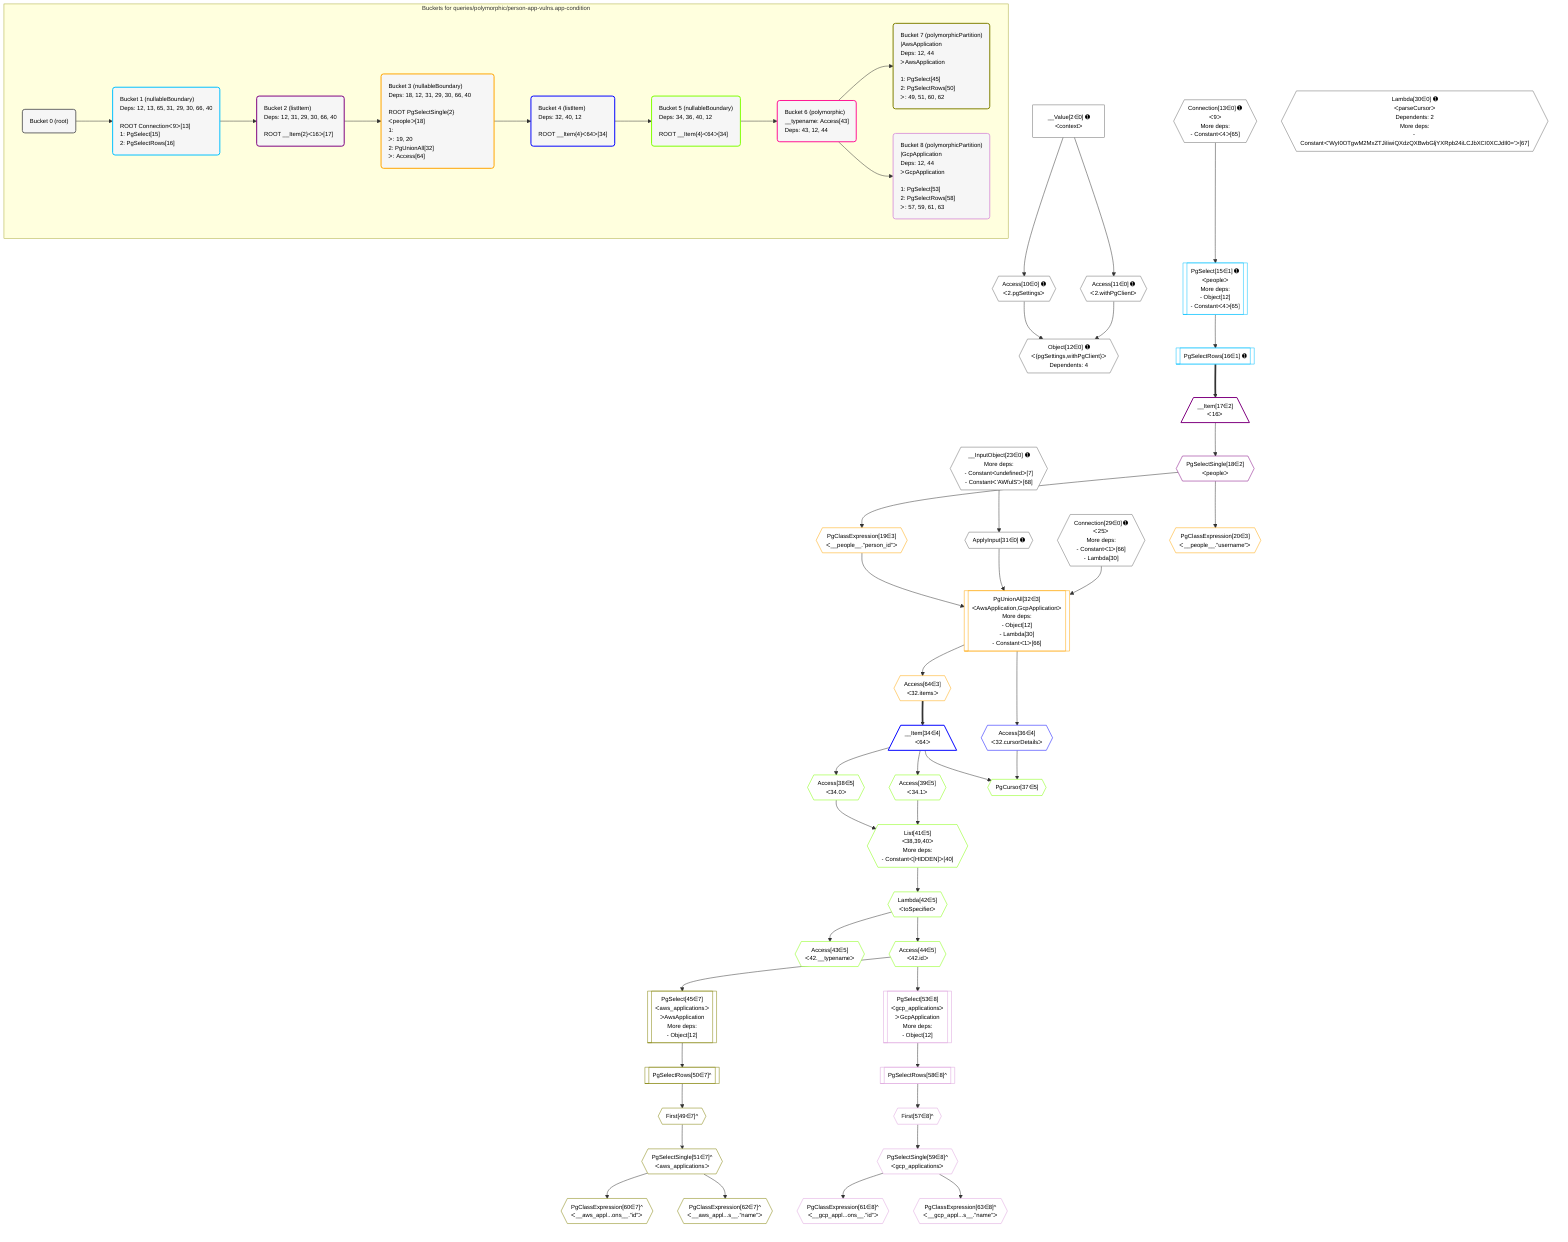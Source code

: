 %%{init: {'themeVariables': { 'fontSize': '12px'}}}%%
graph TD
    classDef path fill:#eee,stroke:#000,color:#000
    classDef plan fill:#fff,stroke-width:1px,color:#000
    classDef itemplan fill:#fff,stroke-width:2px,color:#000
    classDef unbatchedplan fill:#dff,stroke-width:1px,color:#000
    classDef sideeffectplan fill:#fcc,stroke-width:2px,color:#000
    classDef bucket fill:#f6f6f6,color:#000,stroke-width:2px,text-align:left

    subgraph "Buckets for queries/polymorphic/person-app-vulns.app-condition"
    Bucket0("Bucket 0 (root)"):::bucket
    Bucket1("Bucket 1 (nullableBoundary)<br />Deps: 12, 13, 65, 31, 29, 30, 66, 40<br /><br />ROOT Connectionᐸ9ᐳ[13]<br />1: PgSelect[15]<br />2: PgSelectRows[16]"):::bucket
    Bucket2("Bucket 2 (listItem)<br />Deps: 12, 31, 29, 30, 66, 40<br /><br />ROOT __Item{2}ᐸ16ᐳ[17]"):::bucket
    Bucket3("Bucket 3 (nullableBoundary)<br />Deps: 18, 12, 31, 29, 30, 66, 40<br /><br />ROOT PgSelectSingle{2}ᐸpeopleᐳ[18]<br />1: <br />ᐳ: 19, 20<br />2: PgUnionAll[32]<br />ᐳ: Access[64]"):::bucket
    Bucket4("Bucket 4 (listItem)<br />Deps: 32, 40, 12<br /><br />ROOT __Item{4}ᐸ64ᐳ[34]"):::bucket
    Bucket5("Bucket 5 (nullableBoundary)<br />Deps: 34, 36, 40, 12<br /><br />ROOT __Item{4}ᐸ64ᐳ[34]"):::bucket
    Bucket6("Bucket 6 (polymorphic)<br />__typename: Access[43]<br />Deps: 43, 12, 44"):::bucket
    Bucket7("Bucket 7 (polymorphicPartition)<br />|AwsApplication<br />Deps: 12, 44<br />ᐳAwsApplication<br /><br />1: PgSelect[45]<br />2: PgSelectRows[50]<br />ᐳ: 49, 51, 60, 62"):::bucket
    Bucket8("Bucket 8 (polymorphicPartition)<br />|GcpApplication<br />Deps: 12, 44<br />ᐳGcpApplication<br /><br />1: PgSelect[53]<br />2: PgSelectRows[58]<br />ᐳ: 57, 59, 61, 63"):::bucket
    end
    Bucket0 --> Bucket1
    Bucket1 --> Bucket2
    Bucket2 --> Bucket3
    Bucket3 --> Bucket4
    Bucket4 --> Bucket5
    Bucket5 --> Bucket6
    Bucket6 --> Bucket7 & Bucket8

    %% plan dependencies
    Object12{{"Object[12∈0] ➊<br />ᐸ{pgSettings,withPgClient}ᐳ<br />Dependents: 4"}}:::plan
    Access10{{"Access[10∈0] ➊<br />ᐸ2.pgSettingsᐳ"}}:::plan
    Access11{{"Access[11∈0] ➊<br />ᐸ2.withPgClientᐳ"}}:::plan
    Access10 & Access11 --> Object12
    __InputObject23{{"__InputObject[23∈0] ➊<br />More deps:<br />- Constantᐸundefinedᐳ[7]<br />- Constantᐸ'AWfulS'ᐳ[68]"}}:::plan
    Connection29{{"Connection[29∈0] ➊<br />ᐸ25ᐳ<br />More deps:<br />- Constantᐸ1ᐳ[66]<br />- Lambda[30]"}}:::plan
    __Value2["__Value[2∈0] ➊<br />ᐸcontextᐳ"]:::plan
    __Value2 --> Access10
    __Value2 --> Access11
    Connection13{{"Connection[13∈0] ➊<br />ᐸ9ᐳ<br />More deps:<br />- Constantᐸ4ᐳ[65]"}}:::plan
    Lambda30{{"Lambda[30∈0] ➊<br />ᐸparseCursorᐳ<br />Dependents: 2<br />More deps:<br />- Constantᐸ'WyI0OTgwM2MxZTJiIiwiQXdzQXBwbGljYXRpb24iLCJbXCI0XCJdIl0='ᐳ[67]"}}:::plan
    ApplyInput31{{"ApplyInput[31∈0] ➊"}}:::plan
    __InputObject23 --> ApplyInput31
    PgSelect15[["PgSelect[15∈1] ➊<br />ᐸpeopleᐳ<br />More deps:<br />- Object[12]<br />- Constantᐸ4ᐳ[65]"]]:::plan
    Connection13 --> PgSelect15
    PgSelectRows16[["PgSelectRows[16∈1] ➊"]]:::plan
    PgSelect15 --> PgSelectRows16
    __Item17[/"__Item[17∈2]<br />ᐸ16ᐳ"\]:::itemplan
    PgSelectRows16 ==> __Item17
    PgSelectSingle18{{"PgSelectSingle[18∈2]<br />ᐸpeopleᐳ"}}:::plan
    __Item17 --> PgSelectSingle18
    PgUnionAll32[["PgUnionAll[32∈3]<br />ᐸAwsApplication,GcpApplicationᐳ<br />More deps:<br />- Object[12]<br />- Lambda[30]<br />- Constantᐸ1ᐳ[66]"]]:::plan
    PgClassExpression19{{"PgClassExpression[19∈3]<br />ᐸ__people__.”person_id”ᐳ"}}:::plan
    PgClassExpression19 & ApplyInput31 & Connection29 --> PgUnionAll32
    PgSelectSingle18 --> PgClassExpression19
    PgClassExpression20{{"PgClassExpression[20∈3]<br />ᐸ__people__.”username”ᐳ"}}:::plan
    PgSelectSingle18 --> PgClassExpression20
    Access64{{"Access[64∈3]<br />ᐸ32.itemsᐳ"}}:::plan
    PgUnionAll32 --> Access64
    __Item34[/"__Item[34∈4]<br />ᐸ64ᐳ"\]:::itemplan
    Access64 ==> __Item34
    Access36{{"Access[36∈4]<br />ᐸ32.cursorDetailsᐳ"}}:::plan
    PgUnionAll32 --> Access36
    List41{{"List[41∈5]<br />ᐸ38,39,40ᐳ<br />More deps:<br />- Constantᐸ[HIDDEN]ᐳ[40]"}}:::plan
    Access38{{"Access[38∈5]<br />ᐸ34.0ᐳ"}}:::plan
    Access39{{"Access[39∈5]<br />ᐸ34.1ᐳ"}}:::plan
    Access38 & Access39 --> List41
    PgCursor37{{"PgCursor[37∈5]"}}:::plan
    __Item34 & Access36 --> PgCursor37
    __Item34 --> Access38
    __Item34 --> Access39
    Lambda42{{"Lambda[42∈5]<br />ᐸtoSpecifierᐳ"}}:::plan
    List41 --> Lambda42
    Access43{{"Access[43∈5]<br />ᐸ42.__typenameᐳ"}}:::plan
    Lambda42 --> Access43
    Access44{{"Access[44∈5]<br />ᐸ42.idᐳ"}}:::plan
    Lambda42 --> Access44
    PgSelect45[["PgSelect[45∈7]<br />ᐸaws_applicationsᐳ<br />ᐳAwsApplication<br />More deps:<br />- Object[12]"]]:::plan
    Access44 --> PgSelect45
    First49{{"First[49∈7]^"}}:::plan
    PgSelectRows50[["PgSelectRows[50∈7]^"]]:::plan
    PgSelectRows50 --> First49
    PgSelect45 --> PgSelectRows50
    PgSelectSingle51{{"PgSelectSingle[51∈7]^<br />ᐸaws_applicationsᐳ"}}:::plan
    First49 --> PgSelectSingle51
    PgClassExpression60{{"PgClassExpression[60∈7]^<br />ᐸ__aws_appl...ons__.”id”ᐳ"}}:::plan
    PgSelectSingle51 --> PgClassExpression60
    PgClassExpression62{{"PgClassExpression[62∈7]^<br />ᐸ__aws_appl...s__.”name”ᐳ"}}:::plan
    PgSelectSingle51 --> PgClassExpression62
    PgSelect53[["PgSelect[53∈8]<br />ᐸgcp_applicationsᐳ<br />ᐳGcpApplication<br />More deps:<br />- Object[12]"]]:::plan
    Access44 --> PgSelect53
    First57{{"First[57∈8]^"}}:::plan
    PgSelectRows58[["PgSelectRows[58∈8]^"]]:::plan
    PgSelectRows58 --> First57
    PgSelect53 --> PgSelectRows58
    PgSelectSingle59{{"PgSelectSingle[59∈8]^<br />ᐸgcp_applicationsᐳ"}}:::plan
    First57 --> PgSelectSingle59
    PgClassExpression61{{"PgClassExpression[61∈8]^<br />ᐸ__gcp_appl...ons__.”id”ᐳ"}}:::plan
    PgSelectSingle59 --> PgClassExpression61
    PgClassExpression63{{"PgClassExpression[63∈8]^<br />ᐸ__gcp_appl...s__.”name”ᐳ"}}:::plan
    PgSelectSingle59 --> PgClassExpression63

    %% define steps
    classDef bucket0 stroke:#696969
    class Bucket0,__Value2,Access10,Access11,Object12,Connection13,__InputObject23,Connection29,Lambda30,ApplyInput31 bucket0
    classDef bucket1 stroke:#00bfff
    class Bucket1,PgSelect15,PgSelectRows16 bucket1
    classDef bucket2 stroke:#7f007f
    class Bucket2,__Item17,PgSelectSingle18 bucket2
    classDef bucket3 stroke:#ffa500
    class Bucket3,PgClassExpression19,PgClassExpression20,PgUnionAll32,Access64 bucket3
    classDef bucket4 stroke:#0000ff
    class Bucket4,__Item34,Access36 bucket4
    classDef bucket5 stroke:#7fff00
    class Bucket5,PgCursor37,Access38,Access39,List41,Lambda42,Access43,Access44 bucket5
    classDef bucket6 stroke:#ff1493
    class Bucket6 bucket6
    classDef bucket7 stroke:#808000
    class Bucket7,PgSelect45,First49,PgSelectRows50,PgSelectSingle51,PgClassExpression60,PgClassExpression62 bucket7
    classDef bucket8 stroke:#dda0dd
    class Bucket8,PgSelect53,First57,PgSelectRows58,PgSelectSingle59,PgClassExpression61,PgClassExpression63 bucket8